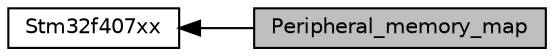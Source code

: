 digraph "Peripheral_memory_map"
{
  edge [fontname="Helvetica",fontsize="10",labelfontname="Helvetica",labelfontsize="10"];
  node [fontname="Helvetica",fontsize="10",shape=box];
  rankdir=LR;
  Node1 [label="Peripheral_memory_map",height=0.2,width=0.4,color="black", fillcolor="grey75", style="filled", fontcolor="black",tooltip=" "];
  Node2 [label="Stm32f407xx",height=0.2,width=0.4,color="black", fillcolor="white", style="filled",URL="$group__stm32f407xx.html",tooltip=" "];
  Node2->Node1 [shape=plaintext, dir="back", style="solid"];
}
